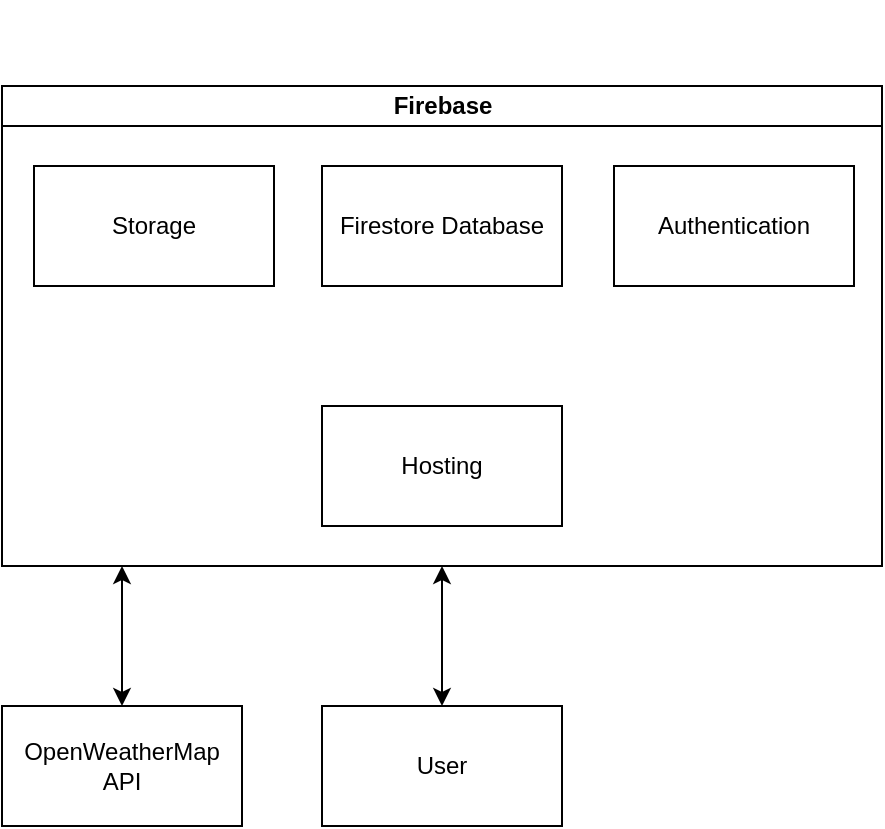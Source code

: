 <mxfile version="21.0.6" type="google"><diagram id="prtHgNgQTEPvFCAcTncT" name="Page-1"><mxGraphModel grid="1" page="1" gridSize="10" guides="1" tooltips="1" connect="1" arrows="1" fold="1" pageScale="1" pageWidth="827" pageHeight="1169" math="0" shadow="0"><root><mxCell id="0"/><mxCell id="1" parent="0"/><mxCell id="qytVrr7g_iamV1itVTnf-2" value="" style="group" connectable="0" vertex="1" parent="1"><mxGeometry x="180" y="-1110" width="440" height="413" as="geometry"/></mxCell><mxCell id="dNxyNK7c78bLwvsdeMH5-11" value="Firebase" style="swimlane;html=1;startSize=20;horizontal=1;containerType=tree;glass=0;" vertex="1" parent="qytVrr7g_iamV1itVTnf-2"><mxGeometry y="43" width="440" height="240" as="geometry"/></mxCell><mxCell id="DliHpqeMTEtYgqf_vjJu-1" value="Hosting" style="rounded=0;whiteSpace=wrap;html=1;" vertex="1" parent="dNxyNK7c78bLwvsdeMH5-11"><mxGeometry x="160" y="160" width="120" height="60" as="geometry"/></mxCell><mxCell id="DliHpqeMTEtYgqf_vjJu-2" value="Authentication" style="rounded=0;whiteSpace=wrap;html=1;" vertex="1" parent="dNxyNK7c78bLwvsdeMH5-11"><mxGeometry x="306" y="40" width="120" height="60" as="geometry"/></mxCell><mxCell id="DliHpqeMTEtYgqf_vjJu-3" value="Storage" style="rounded=0;whiteSpace=wrap;html=1;" vertex="1" parent="dNxyNK7c78bLwvsdeMH5-11"><mxGeometry x="16" y="40" width="120" height="60" as="geometry"/></mxCell><mxCell id="DliHpqeMTEtYgqf_vjJu-4" value="Firestore Database" style="rounded=0;whiteSpace=wrap;html=1;" vertex="1" parent="dNxyNK7c78bLwvsdeMH5-11"><mxGeometry x="160" y="40" width="120" height="60" as="geometry"/></mxCell><mxCell id="DliHpqeMTEtYgqf_vjJu-10" value="User" style="rounded=0;whiteSpace=wrap;html=1;" vertex="1" parent="qytVrr7g_iamV1itVTnf-2"><mxGeometry x="160" y="353" width="120" height="60" as="geometry"/></mxCell><mxCell id="DliHpqeMTEtYgqf_vjJu-21" value="" style="endArrow=classic;startArrow=classic;html=1;rounded=0;exitX=0.5;exitY=0;exitDx=0;exitDy=0;" edge="1" parent="qytVrr7g_iamV1itVTnf-2" source="DliHpqeMTEtYgqf_vjJu-10"><mxGeometry width="50" height="50" relative="1" as="geometry"><mxPoint x="70" y="323" as="sourcePoint"/><mxPoint x="220" y="283" as="targetPoint"/></mxGeometry></mxCell><mxCell id="DliHpqeMTEtYgqf_vjJu-22" value="OpenWeatherMap API" style="rounded=0;whiteSpace=wrap;html=1;" vertex="1" parent="qytVrr7g_iamV1itVTnf-2"><mxGeometry y="353" width="120" height="60" as="geometry"/></mxCell><mxCell id="DliHpqeMTEtYgqf_vjJu-23" value="" style="endArrow=classic;startArrow=classic;html=1;rounded=0;exitX=0.5;exitY=0;exitDx=0;exitDy=0;" edge="1" parent="qytVrr7g_iamV1itVTnf-2" source="DliHpqeMTEtYgqf_vjJu-22"><mxGeometry width="50" height="50" relative="1" as="geometry"><mxPoint x="70" y="323" as="sourcePoint"/><mxPoint x="60" y="283" as="targetPoint"/></mxGeometry></mxCell></root></mxGraphModel></diagram></mxfile>